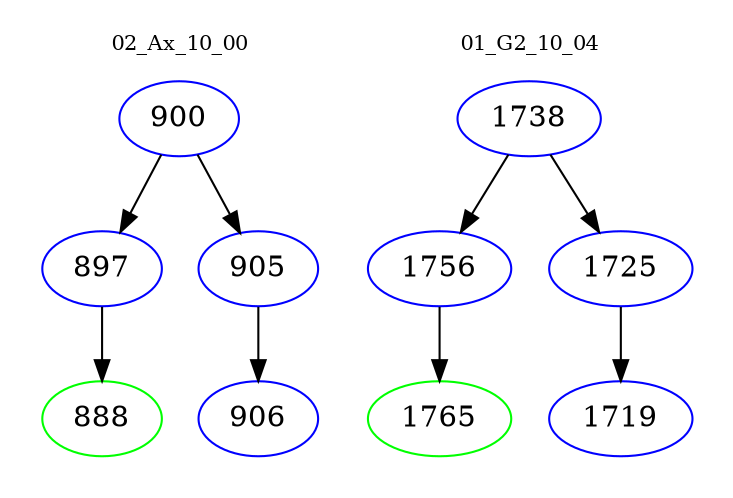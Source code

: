 digraph{
subgraph cluster_0 {
color = white
label = "02_Ax_10_00";
fontsize=10;
T0_900 [label="900", color="blue"]
T0_900 -> T0_897 [color="black"]
T0_897 [label="897", color="blue"]
T0_897 -> T0_888 [color="black"]
T0_888 [label="888", color="green"]
T0_900 -> T0_905 [color="black"]
T0_905 [label="905", color="blue"]
T0_905 -> T0_906 [color="black"]
T0_906 [label="906", color="blue"]
}
subgraph cluster_1 {
color = white
label = "01_G2_10_04";
fontsize=10;
T1_1738 [label="1738", color="blue"]
T1_1738 -> T1_1756 [color="black"]
T1_1756 [label="1756", color="blue"]
T1_1756 -> T1_1765 [color="black"]
T1_1765 [label="1765", color="green"]
T1_1738 -> T1_1725 [color="black"]
T1_1725 [label="1725", color="blue"]
T1_1725 -> T1_1719 [color="black"]
T1_1719 [label="1719", color="blue"]
}
}

